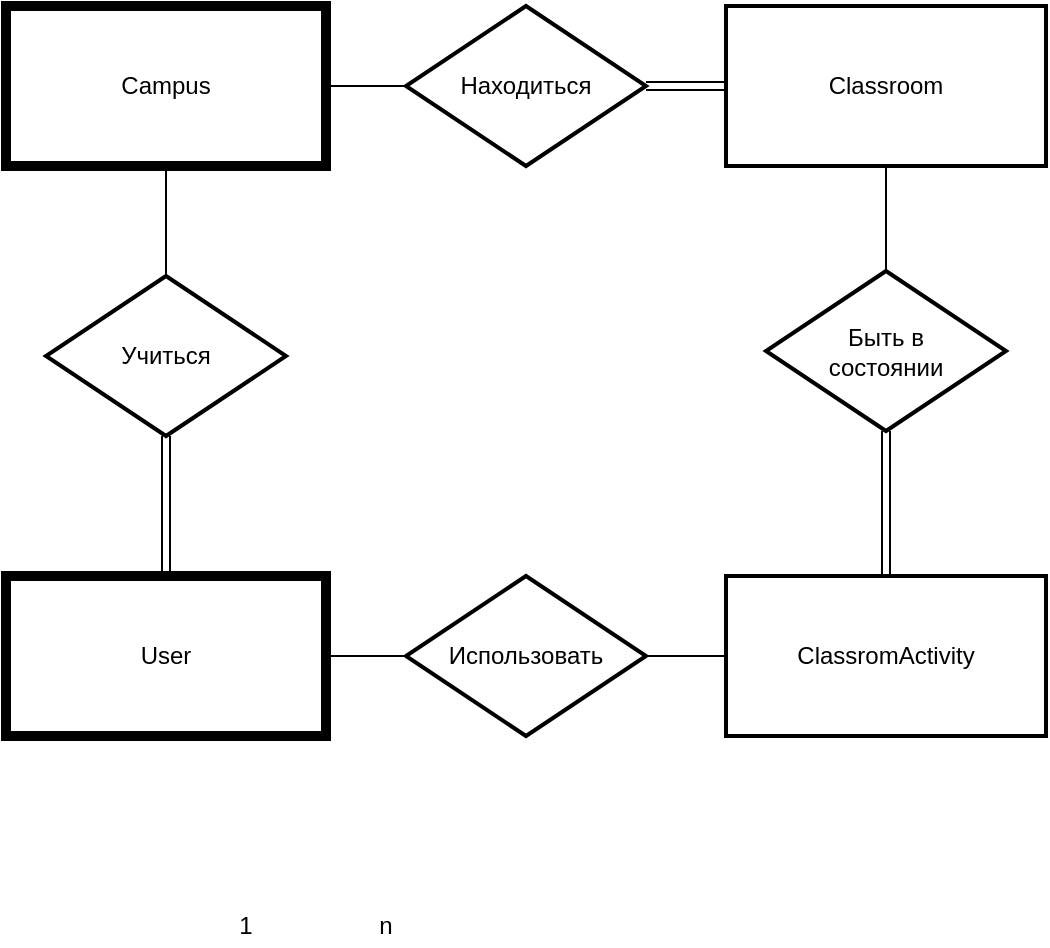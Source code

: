 <mxfile version="10.6.3" type="device"><diagram id="-oJi3wmnXioxX6-3yydj" name="Page-1"><mxGraphModel dx="2461" dy="764" grid="1" gridSize="10" guides="1" tooltips="1" connect="1" arrows="1" fold="1" page="1" pageScale="1" pageWidth="827" pageHeight="1169" math="0" shadow="0"><root><object label="" Campus="Campus" id="0"><mxCell/></object><mxCell id="1" parent="0"/><object label="" id="XdQgpW1zw3V-OTAuawSL-1"><mxCell style="rounded=0;whiteSpace=wrap;html=1;strokeWidth=5;fontStyle=0" parent="1" vertex="1"><mxGeometry x="-240" y="40" width="160" height="80" as="geometry"/></mxCell></object><mxCell id="XdQgpW1zw3V-OTAuawSL-2" value="Campus" style="text;html=1;strokeColor=none;fillColor=none;align=center;verticalAlign=middle;whiteSpace=wrap;rounded=0;" parent="1" vertex="1"><mxGeometry x="-220" y="60" width="120" height="40" as="geometry"/></mxCell><object label="" id="XdQgpW1zw3V-OTAuawSL-3"><mxCell style="rounded=0;whiteSpace=wrap;html=1;strokeWidth=5;fontStyle=0" parent="1" vertex="1"><mxGeometry x="-240" y="325" width="160" height="80" as="geometry"/></mxCell></object><mxCell id="XdQgpW1zw3V-OTAuawSL-4" value="User" style="text;html=1;strokeColor=none;fillColor=none;align=center;verticalAlign=middle;whiteSpace=wrap;rounded=0;" parent="1" vertex="1"><mxGeometry x="-220" y="345" width="120" height="40" as="geometry"/></mxCell><object label="" id="XdQgpW1zw3V-OTAuawSL-5"><mxCell style="rounded=0;whiteSpace=wrap;html=1;strokeWidth=2;fontStyle=0" parent="1" vertex="1"><mxGeometry x="120" y="40" width="160" height="80" as="geometry"/></mxCell></object><mxCell id="XdQgpW1zw3V-OTAuawSL-6" value="Classroom" style="text;html=1;strokeColor=none;fillColor=none;align=center;verticalAlign=middle;whiteSpace=wrap;rounded=0;" parent="1" vertex="1"><mxGeometry x="140" y="60" width="120" height="40" as="geometry"/></mxCell><object label="" id="XdQgpW1zw3V-OTAuawSL-8"><mxCell style="rounded=0;whiteSpace=wrap;html=1;strokeWidth=2;fontStyle=0" parent="1" vertex="1"><mxGeometry x="120" y="325" width="160" height="80" as="geometry"/></mxCell></object><mxCell id="XdQgpW1zw3V-OTAuawSL-9" value="ClassromActivity&lt;br&gt;" style="text;html=1;strokeColor=none;fillColor=none;align=center;verticalAlign=middle;whiteSpace=wrap;rounded=0;" parent="1" vertex="1"><mxGeometry x="140" y="345" width="120" height="40" as="geometry"/></mxCell><mxCell id="XdQgpW1zw3V-OTAuawSL-22" value="" style="endArrow=none;html=1;exitX=0.5;exitY=1;exitDx=0;exitDy=0;entryX=0.5;entryY=0;entryDx=0;entryDy=0;" parent="1" source="XdQgpW1zw3V-OTAuawSL-1" target="ISGWCMUMHrMvyMlMIG__-8" edge="1"><mxGeometry width="50" height="50" relative="1" as="geometry"><mxPoint x="-125" y="290" as="sourcePoint"/><mxPoint x="-195" y="310" as="targetPoint"/></mxGeometry></mxCell><mxCell id="ISGWCMUMHrMvyMlMIG__-8" value="" style="rhombus;whiteSpace=wrap;html=1;strokeWidth=2;" parent="1" vertex="1"><mxGeometry x="-220" y="175" width="120" height="80" as="geometry"/></mxCell><mxCell id="ISGWCMUMHrMvyMlMIG__-9" value="Учиться&lt;br&gt;" style="text;html=1;strokeColor=none;fillColor=none;align=center;verticalAlign=middle;whiteSpace=wrap;rounded=0;" parent="1" vertex="1"><mxGeometry x="-180" y="205" width="40" height="20" as="geometry"/></mxCell><mxCell id="ISGWCMUMHrMvyMlMIG__-10" value="" style="shape=link;html=1;entryX=0.5;entryY=1;entryDx=0;entryDy=0;exitX=0.5;exitY=0;exitDx=0;exitDy=0;" parent="1" source="XdQgpW1zw3V-OTAuawSL-3" target="ISGWCMUMHrMvyMlMIG__-8" edge="1"><mxGeometry width="50" height="50" relative="1" as="geometry"><mxPoint x="-240" y="480" as="sourcePoint"/><mxPoint x="-190" y="430" as="targetPoint"/></mxGeometry></mxCell><mxCell id="ISGWCMUMHrMvyMlMIG__-11" value="n&lt;br&gt;" style="text;html=1;strokeColor=none;fillColor=none;align=center;verticalAlign=middle;whiteSpace=wrap;rounded=0;" parent="1" vertex="1"><mxGeometry x="-70" y="490" width="40" height="20" as="geometry"/></mxCell><mxCell id="ISGWCMUMHrMvyMlMIG__-12" value="1" style="text;html=1;strokeColor=none;fillColor=none;align=center;verticalAlign=middle;whiteSpace=wrap;rounded=0;" parent="1" vertex="1"><mxGeometry x="-140" y="490" width="40" height="20" as="geometry"/></mxCell><mxCell id="KfwgV0xpD34Y_ilE5txU-1" value="" style="endArrow=none;html=1;exitX=0.5;exitY=1;exitDx=0;exitDy=0;entryX=0.5;entryY=0;entryDx=0;entryDy=0;" edge="1" parent="1" target="KfwgV0xpD34Y_ilE5txU-2" source="XdQgpW1zw3V-OTAuawSL-5"><mxGeometry width="50" height="50" relative="1" as="geometry"><mxPoint x="200" y="122.5" as="sourcePoint"/><mxPoint x="165" y="307.5" as="targetPoint"/></mxGeometry></mxCell><mxCell id="KfwgV0xpD34Y_ilE5txU-2" value="" style="rhombus;whiteSpace=wrap;html=1;strokeWidth=2;" vertex="1" parent="1"><mxGeometry x="140" y="172.5" width="120" height="80" as="geometry"/></mxCell><mxCell id="KfwgV0xpD34Y_ilE5txU-3" value="Быть в состоянии" style="text;html=1;strokeColor=none;fillColor=none;align=center;verticalAlign=middle;whiteSpace=wrap;rounded=0;" vertex="1" parent="1"><mxGeometry x="180" y="202.5" width="40" height="20" as="geometry"/></mxCell><mxCell id="KfwgV0xpD34Y_ilE5txU-4" value="" style="shape=link;html=1;entryX=0.5;entryY=1;entryDx=0;entryDy=0;exitX=0.5;exitY=0;exitDx=0;exitDy=0;" edge="1" parent="1" target="KfwgV0xpD34Y_ilE5txU-2" source="XdQgpW1zw3V-OTAuawSL-8"><mxGeometry width="50" height="50" relative="1" as="geometry"><mxPoint x="200" y="322.5" as="sourcePoint"/><mxPoint x="170" y="427.5" as="targetPoint"/></mxGeometry></mxCell><mxCell id="KfwgV0xpD34Y_ilE5txU-5" value="" style="endArrow=none;html=1;entryX=0;entryY=0.5;entryDx=0;entryDy=0;exitX=1;exitY=0.5;exitDx=0;exitDy=0;" edge="1" parent="1" target="KfwgV0xpD34Y_ilE5txU-6" source="XdQgpW1zw3V-OTAuawSL-1"><mxGeometry width="50" height="50" relative="1" as="geometry"><mxPoint y="-10" as="sourcePoint"/><mxPoint x="-15" y="165" as="targetPoint"/></mxGeometry></mxCell><mxCell id="KfwgV0xpD34Y_ilE5txU-6" value="" style="rhombus;whiteSpace=wrap;html=1;strokeWidth=2;" vertex="1" parent="1"><mxGeometry x="-40" y="40" width="120" height="80" as="geometry"/></mxCell><mxCell id="KfwgV0xpD34Y_ilE5txU-7" value="Находиться&lt;br&gt;" style="text;html=1;strokeColor=none;fillColor=none;align=center;verticalAlign=middle;whiteSpace=wrap;rounded=0;" vertex="1" parent="1"><mxGeometry y="70" width="40" height="20" as="geometry"/></mxCell><mxCell id="KfwgV0xpD34Y_ilE5txU-8" value="" style="shape=link;html=1;exitX=0;exitY=0.5;exitDx=0;exitDy=0;entryX=1;entryY=0.5;entryDx=0;entryDy=0;" edge="1" parent="1" target="KfwgV0xpD34Y_ilE5txU-6" source="XdQgpW1zw3V-OTAuawSL-5"><mxGeometry width="50" height="50" relative="1" as="geometry"><mxPoint x="20" y="180" as="sourcePoint"/><mxPoint x="90" y="30" as="targetPoint"/></mxGeometry></mxCell><mxCell id="KfwgV0xpD34Y_ilE5txU-9" value="" style="endArrow=none;html=1;entryX=0;entryY=0.5;entryDx=0;entryDy=0;exitX=1;exitY=0.5;exitDx=0;exitDy=0;" edge="1" parent="1" target="KfwgV0xpD34Y_ilE5txU-10" source="XdQgpW1zw3V-OTAuawSL-3"><mxGeometry width="50" height="50" relative="1" as="geometry"><mxPoint x="-30" y="400" as="sourcePoint"/><mxPoint x="-15" y="450" as="targetPoint"/></mxGeometry></mxCell><mxCell id="KfwgV0xpD34Y_ilE5txU-10" value="" style="rhombus;whiteSpace=wrap;html=1;strokeWidth=2;" vertex="1" parent="1"><mxGeometry x="-40" y="325" width="120" height="80" as="geometry"/></mxCell><mxCell id="KfwgV0xpD34Y_ilE5txU-11" value="Использовать" style="text;html=1;strokeColor=none;fillColor=none;align=center;verticalAlign=middle;whiteSpace=wrap;rounded=0;" vertex="1" parent="1"><mxGeometry y="355" width="40" height="20" as="geometry"/></mxCell><mxCell id="KfwgV0xpD34Y_ilE5txU-13" value="" style="endArrow=none;html=1;entryX=0;entryY=0.5;entryDx=0;entryDy=0;exitX=1;exitY=0.5;exitDx=0;exitDy=0;" edge="1" parent="1" source="KfwgV0xpD34Y_ilE5txU-10" target="XdQgpW1zw3V-OTAuawSL-8"><mxGeometry width="50" height="50" relative="1" as="geometry"><mxPoint x="-70" y="375" as="sourcePoint"/><mxPoint x="-30" y="375" as="targetPoint"/></mxGeometry></mxCell></root></mxGraphModel></diagram></mxfile>